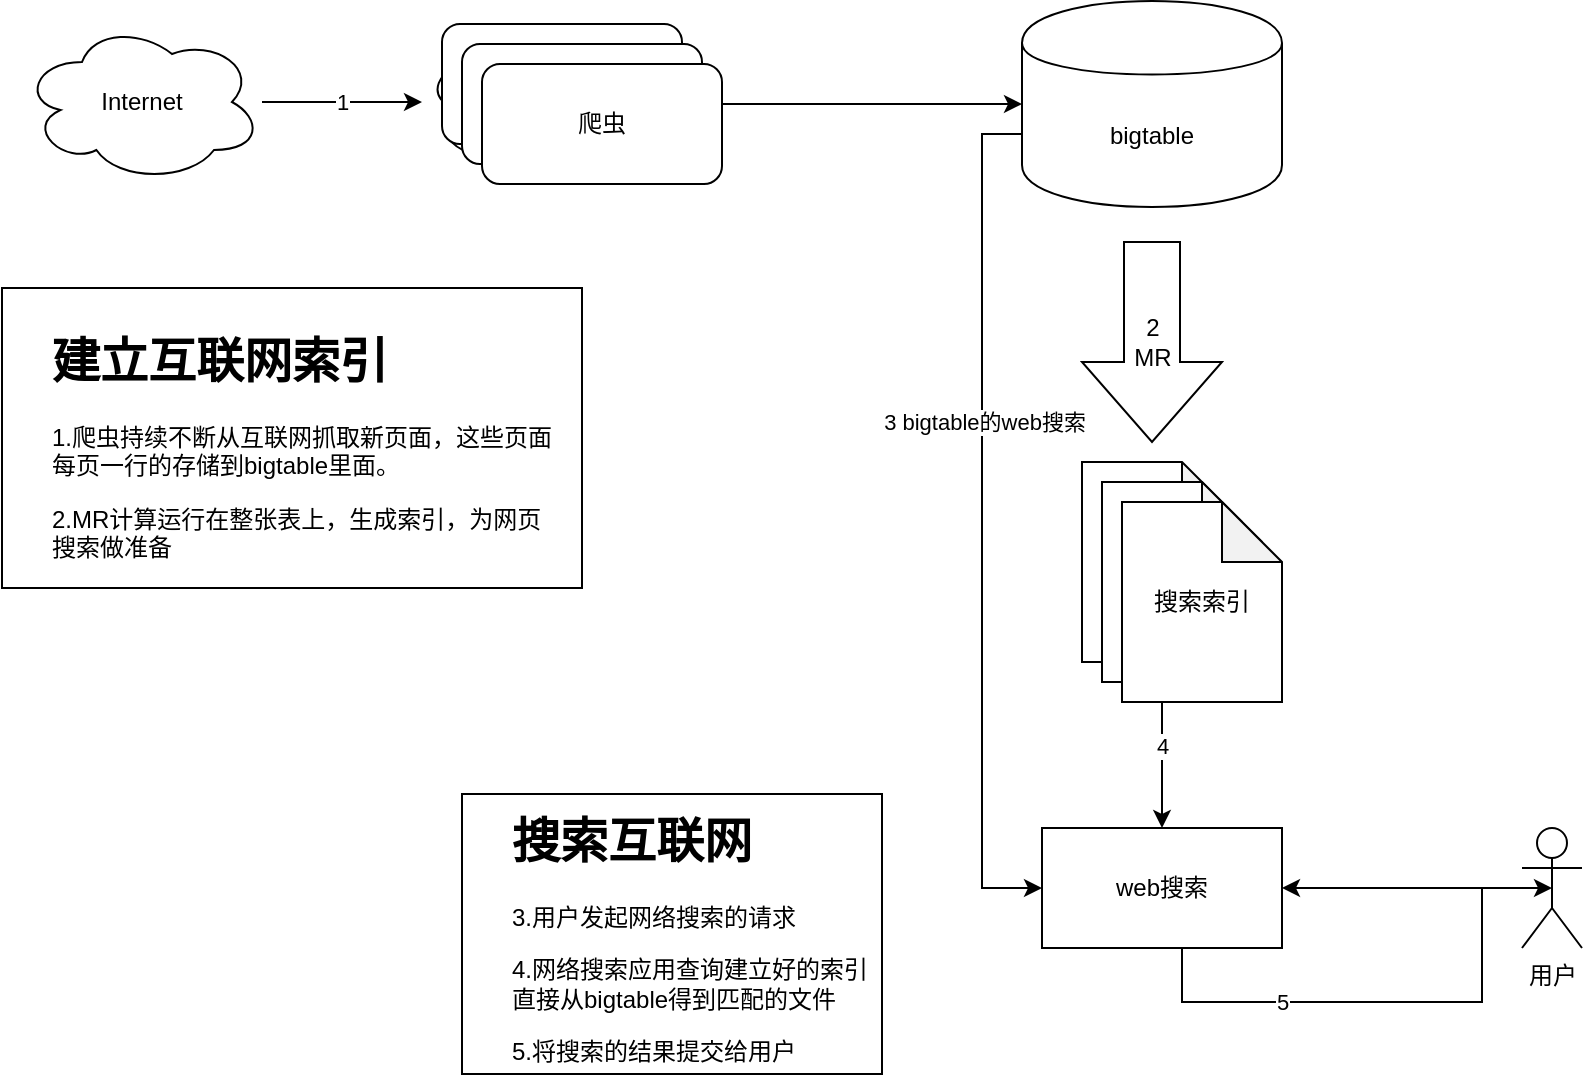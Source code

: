 <mxfile version="13.1.0" type="github">
  <diagram id="B9H4arzu3_APqLQOFF7w" name="第 1 页">
    <mxGraphModel dx="1422" dy="745" grid="1" gridSize="10" guides="1" tooltips="1" connect="1" arrows="1" fold="1" page="1" pageScale="1" pageWidth="827" pageHeight="1169" math="0" shadow="0">
      <root>
        <mxCell id="0" />
        <mxCell id="1" parent="0" />
        <mxCell id="I_kCGY0lgDb1L2jrlA7V-1" value="" style="rounded=0;whiteSpace=wrap;html=1;" vertex="1" parent="1">
          <mxGeometry x="260" y="576" width="210" height="140" as="geometry" />
        </mxCell>
        <mxCell id="I_kCGY0lgDb1L2jrlA7V-2" value="" style="rounded=0;whiteSpace=wrap;html=1;" vertex="1" parent="1">
          <mxGeometry x="30" y="323" width="290" height="150" as="geometry" />
        </mxCell>
        <mxCell id="I_kCGY0lgDb1L2jrlA7V-3" value="1" style="edgeStyle=orthogonalEdgeStyle;rounded=0;orthogonalLoop=1;jettySize=auto;html=1;" edge="1" parent="1" source="I_kCGY0lgDb1L2jrlA7V-4" target="I_kCGY0lgDb1L2jrlA7V-5">
          <mxGeometry relative="1" as="geometry" />
        </mxCell>
        <mxCell id="I_kCGY0lgDb1L2jrlA7V-4" value="&lt;font style=&quot;vertical-align: inherit&quot;&gt;&lt;font style=&quot;vertical-align: inherit&quot;&gt;Internet&lt;br&gt;&lt;/font&gt;&lt;/font&gt;" style="ellipse;shape=cloud;whiteSpace=wrap;html=1;" vertex="1" parent="1">
          <mxGeometry x="40" y="190" width="120" height="80" as="geometry" />
        </mxCell>
        <mxCell id="I_kCGY0lgDb1L2jrlA7V-5" value="&lt;font style=&quot;vertical-align: inherit&quot;&gt;&lt;font style=&quot;vertical-align: inherit&quot;&gt;Internet&lt;br&gt;&lt;/font&gt;&lt;/font&gt;" style="ellipse;shape=cloud;whiteSpace=wrap;html=1;" vertex="1" parent="1">
          <mxGeometry x="240" y="190" width="120" height="80" as="geometry" />
        </mxCell>
        <mxCell id="I_kCGY0lgDb1L2jrlA7V-6" value="" style="rounded=1;whiteSpace=wrap;html=1;" vertex="1" parent="1">
          <mxGeometry x="250" y="191" width="120" height="60" as="geometry" />
        </mxCell>
        <mxCell id="I_kCGY0lgDb1L2jrlA7V-7" value="" style="edgeStyle=orthogonalEdgeStyle;rounded=0;orthogonalLoop=1;jettySize=auto;html=1;entryX=0;entryY=0.5;entryDx=0;entryDy=0;" edge="1" parent="1" source="I_kCGY0lgDb1L2jrlA7V-8" target="I_kCGY0lgDb1L2jrlA7V-12">
          <mxGeometry relative="1" as="geometry">
            <mxPoint x="460" y="230" as="targetPoint" />
          </mxGeometry>
        </mxCell>
        <mxCell id="I_kCGY0lgDb1L2jrlA7V-8" value="" style="rounded=1;whiteSpace=wrap;html=1;" vertex="1" parent="1">
          <mxGeometry x="260" y="201" width="120" height="60" as="geometry" />
        </mxCell>
        <mxCell id="I_kCGY0lgDb1L2jrlA7V-9" value="爬虫" style="rounded=1;whiteSpace=wrap;html=1;" vertex="1" parent="1">
          <mxGeometry x="270" y="211" width="120" height="60" as="geometry" />
        </mxCell>
        <mxCell id="I_kCGY0lgDb1L2jrlA7V-10" style="edgeStyle=orthogonalEdgeStyle;rounded=0;orthogonalLoop=1;jettySize=auto;html=1;entryX=0;entryY=0.5;entryDx=0;entryDy=0;exitX=0;exitY=0.646;exitDx=0;exitDy=0;exitPerimeter=0;" edge="1" parent="1" source="I_kCGY0lgDb1L2jrlA7V-12" target="I_kCGY0lgDb1L2jrlA7V-14">
          <mxGeometry relative="1" as="geometry" />
        </mxCell>
        <mxCell id="I_kCGY0lgDb1L2jrlA7V-11" value="3 bigtable的web搜索" style="edgeLabel;html=1;align=center;verticalAlign=middle;resizable=0;points=[];" vertex="1" connectable="0" parent="I_kCGY0lgDb1L2jrlA7V-10">
          <mxGeometry x="-0.234" y="1" relative="1" as="geometry">
            <mxPoint as="offset" />
          </mxGeometry>
        </mxCell>
        <mxCell id="I_kCGY0lgDb1L2jrlA7V-12" value="bigtable" style="shape=cylinder;whiteSpace=wrap;html=1;boundedLbl=1;backgroundOutline=1;" vertex="1" parent="1">
          <mxGeometry x="540" y="179.5" width="130" height="103" as="geometry" />
        </mxCell>
        <mxCell id="I_kCGY0lgDb1L2jrlA7V-13" value="5" style="edgeStyle=orthogonalEdgeStyle;rounded=0;orthogonalLoop=1;jettySize=auto;html=1;exitX=1;exitY=1;exitDx=0;exitDy=0;entryX=0.5;entryY=0.5;entryDx=0;entryDy=0;entryPerimeter=0;" edge="1" parent="1" source="I_kCGY0lgDb1L2jrlA7V-14" target="I_kCGY0lgDb1L2jrlA7V-16">
          <mxGeometry relative="1" as="geometry">
            <mxPoint x="750" y="690" as="targetPoint" />
            <Array as="points">
              <mxPoint x="670" y="620" />
              <mxPoint x="620" y="620" />
              <mxPoint x="620" y="680" />
              <mxPoint x="770" y="680" />
              <mxPoint x="770" y="623" />
            </Array>
          </mxGeometry>
        </mxCell>
        <mxCell id="I_kCGY0lgDb1L2jrlA7V-14" value="web搜索" style="rounded=0;whiteSpace=wrap;html=1;" vertex="1" parent="1">
          <mxGeometry x="550" y="593" width="120" height="60" as="geometry" />
        </mxCell>
        <mxCell id="I_kCGY0lgDb1L2jrlA7V-15" value="" style="edgeStyle=orthogonalEdgeStyle;rounded=0;orthogonalLoop=1;jettySize=auto;html=1;" edge="1" parent="1" source="I_kCGY0lgDb1L2jrlA7V-16" target="I_kCGY0lgDb1L2jrlA7V-14">
          <mxGeometry relative="1" as="geometry">
            <mxPoint x="700" y="500" as="targetPoint" />
          </mxGeometry>
        </mxCell>
        <mxCell id="I_kCGY0lgDb1L2jrlA7V-16" value="用户" style="shape=umlActor;verticalLabelPosition=bottom;labelBackgroundColor=#ffffff;verticalAlign=top;html=1;outlineConnect=0;" vertex="1" parent="1">
          <mxGeometry x="790" y="593" width="30" height="60" as="geometry" />
        </mxCell>
        <mxCell id="I_kCGY0lgDb1L2jrlA7V-17" value="4" style="edgeStyle=orthogonalEdgeStyle;rounded=0;orthogonalLoop=1;jettySize=auto;html=1;entryX=0.5;entryY=0;entryDx=0;entryDy=0;" edge="1" parent="1" source="I_kCGY0lgDb1L2jrlA7V-18" target="I_kCGY0lgDb1L2jrlA7V-14">
          <mxGeometry relative="1" as="geometry" />
        </mxCell>
        <mxCell id="I_kCGY0lgDb1L2jrlA7V-18" value="搜索索引" style="shape=note;whiteSpace=wrap;html=1;backgroundOutline=1;darkOpacity=0.05;" vertex="1" parent="1">
          <mxGeometry x="570" y="410" width="80" height="100" as="geometry" />
        </mxCell>
        <mxCell id="I_kCGY0lgDb1L2jrlA7V-19" value="2&lt;br&gt;MR" style="html=1;shadow=0;dashed=0;align=center;verticalAlign=middle;shape=mxgraph.arrows2.arrow;dy=0.6;dx=40;direction=south;notch=0;" vertex="1" parent="1">
          <mxGeometry x="570" y="300" width="70" height="100" as="geometry" />
        </mxCell>
        <mxCell id="I_kCGY0lgDb1L2jrlA7V-20" value="搜索索引" style="shape=note;whiteSpace=wrap;html=1;backgroundOutline=1;darkOpacity=0.05;" vertex="1" parent="1">
          <mxGeometry x="580" y="420" width="80" height="100" as="geometry" />
        </mxCell>
        <mxCell id="I_kCGY0lgDb1L2jrlA7V-21" value="搜索索引" style="shape=note;whiteSpace=wrap;html=1;backgroundOutline=1;darkOpacity=0.05;" vertex="1" parent="1">
          <mxGeometry x="590" y="430" width="80" height="100" as="geometry" />
        </mxCell>
        <mxCell id="I_kCGY0lgDb1L2jrlA7V-22" value="&lt;h1&gt;建立互联网索引&lt;/h1&gt;&lt;p&gt;1.爬虫持续不断从互联网抓取新页面，这些页面每页一行的存储到bigtable里面。&lt;/p&gt;&lt;p&gt;2.MR计算运行在整张表上，生成索引，为网页搜索做准备&lt;/p&gt;" style="text;html=1;strokeColor=none;fillColor=none;spacing=5;spacingTop=-20;whiteSpace=wrap;overflow=hidden;rounded=0;" vertex="1" parent="1">
          <mxGeometry x="50" y="340" width="260" height="130" as="geometry" />
        </mxCell>
        <mxCell id="I_kCGY0lgDb1L2jrlA7V-23" value="&lt;h1&gt;搜索互联网&lt;/h1&gt;&lt;p&gt;3.用户发起网络搜索的请求&lt;/p&gt;&lt;p&gt;4.网络搜索应用查询建立好的索引直接从bigtable得到匹配的文件&lt;/p&gt;&lt;p&gt;5.将搜索的结果提交给用户&lt;/p&gt;" style="text;html=1;strokeColor=none;fillColor=none;spacing=5;spacingTop=-20;whiteSpace=wrap;overflow=hidden;rounded=0;" vertex="1" parent="1">
          <mxGeometry x="280" y="580" width="190" height="140" as="geometry" />
        </mxCell>
      </root>
    </mxGraphModel>
  </diagram>
</mxfile>
